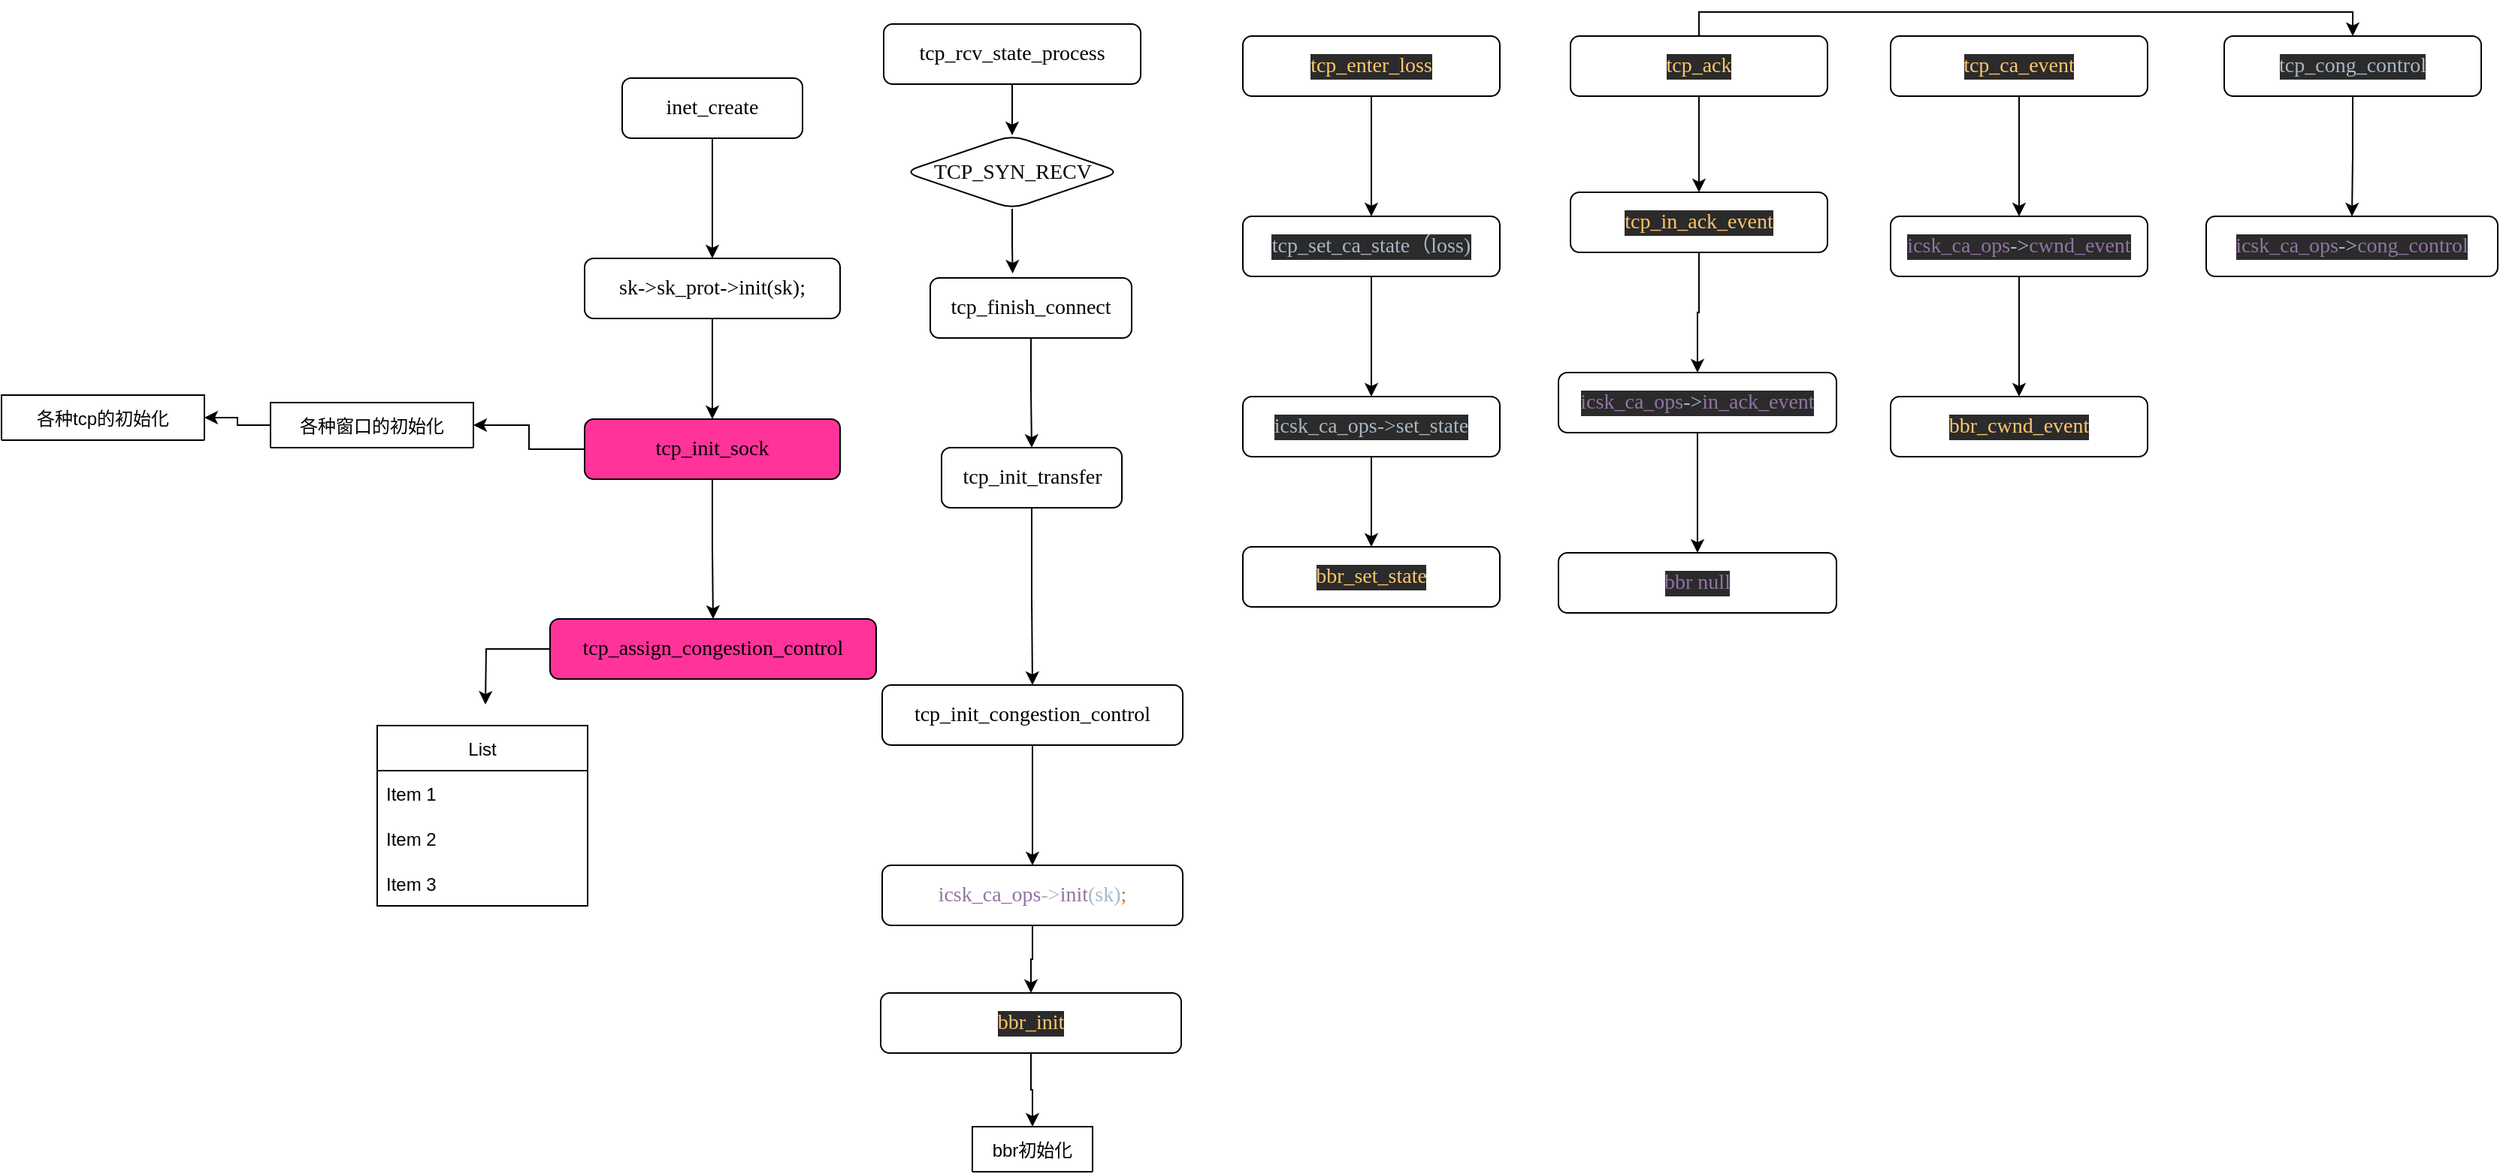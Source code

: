 <mxfile version="15.9.6" type="github">
  <diagram id="C5RBs43oDa-KdzZeNtuy" name="Page-1">
    <mxGraphModel dx="1791" dy="657" grid="0" gridSize="10" guides="1" tooltips="1" connect="1" arrows="1" fold="1" page="0" pageScale="1" pageWidth="827" pageHeight="1169" background="#FFFFFF" math="0" shadow="0">
      <root>
        <mxCell id="WIyWlLk6GJQsqaUBKTNV-0" />
        <mxCell id="WIyWlLk6GJQsqaUBKTNV-1" parent="WIyWlLk6GJQsqaUBKTNV-0" />
        <mxCell id="KVTQln2U7VDyB-NZJ23g-1" value="" style="edgeStyle=orthogonalEdgeStyle;rounded=0;orthogonalLoop=1;jettySize=auto;html=1;fontColor=#000000;labelBackgroundColor=none;" edge="1" parent="WIyWlLk6GJQsqaUBKTNV-1" source="WIyWlLk6GJQsqaUBKTNV-3" target="KVTQln2U7VDyB-NZJ23g-0">
          <mxGeometry relative="1" as="geometry" />
        </mxCell>
        <mxCell id="WIyWlLk6GJQsqaUBKTNV-3" value="&lt;pre style=&quot;font-family: &amp;quot;jetbrains mono&amp;quot;; font-size: 10.5pt;&quot;&gt;&lt;span style=&quot;&quot;&gt;inet_create&lt;/span&gt;&lt;/pre&gt;" style="rounded=1;whiteSpace=wrap;html=1;fontSize=12;glass=0;strokeWidth=1;shadow=0;labelBackgroundColor=none;fontColor=#000000;" parent="WIyWlLk6GJQsqaUBKTNV-1" vertex="1">
          <mxGeometry x="160" y="80" width="120" height="40" as="geometry" />
        </mxCell>
        <mxCell id="KVTQln2U7VDyB-NZJ23g-3" value="" style="edgeStyle=orthogonalEdgeStyle;rounded=0;orthogonalLoop=1;jettySize=auto;html=1;fontColor=#000000;labelBackgroundColor=none;" edge="1" parent="WIyWlLk6GJQsqaUBKTNV-1" source="KVTQln2U7VDyB-NZJ23g-0" target="KVTQln2U7VDyB-NZJ23g-2">
          <mxGeometry relative="1" as="geometry" />
        </mxCell>
        <mxCell id="KVTQln2U7VDyB-NZJ23g-0" value="&lt;pre style=&quot;font-family: &amp;quot;jetbrains mono&amp;quot;; font-size: 10.5pt;&quot;&gt;&lt;pre style=&quot;font-family: &amp;quot;jetbrains mono&amp;quot; ; font-size: 10.5pt&quot;&gt;sk-&amp;gt;&lt;span style=&quot;&quot;&gt;sk_prot&lt;/span&gt;-&amp;gt;init(sk)&lt;span style=&quot;&quot;&gt;;&lt;/span&gt;&lt;/pre&gt;&lt;/pre&gt;" style="rounded=1;whiteSpace=wrap;html=1;fontSize=12;glass=0;strokeWidth=1;shadow=0;labelBackgroundColor=none;fontColor=#000000;" vertex="1" parent="WIyWlLk6GJQsqaUBKTNV-1">
          <mxGeometry x="135" y="200" width="170" height="40" as="geometry" />
        </mxCell>
        <mxCell id="KVTQln2U7VDyB-NZJ23g-7" value="" style="edgeStyle=orthogonalEdgeStyle;rounded=0;orthogonalLoop=1;jettySize=auto;html=1;fontColor=#000000;labelBackgroundColor=none;" edge="1" parent="WIyWlLk6GJQsqaUBKTNV-1" source="KVTQln2U7VDyB-NZJ23g-2" target="KVTQln2U7VDyB-NZJ23g-6">
          <mxGeometry relative="1" as="geometry" />
        </mxCell>
        <mxCell id="KVTQln2U7VDyB-NZJ23g-40" value="" style="edgeStyle=orthogonalEdgeStyle;rounded=0;orthogonalLoop=1;jettySize=auto;html=1;fontColor=#000000;labelBackgroundColor=none;entryX=1;entryY=0.5;entryDx=0;entryDy=0;" edge="1" parent="WIyWlLk6GJQsqaUBKTNV-1" source="KVTQln2U7VDyB-NZJ23g-2" target="KVTQln2U7VDyB-NZJ23g-12">
          <mxGeometry relative="1" as="geometry">
            <mxPoint x="3" y="412" as="targetPoint" />
          </mxGeometry>
        </mxCell>
        <mxCell id="KVTQln2U7VDyB-NZJ23g-2" value="&lt;pre style=&quot;font-family: &amp;quot;jetbrains mono&amp;quot;; font-size: 10.5pt;&quot;&gt;&lt;pre style=&quot;font-family: &amp;quot;jetbrains mono&amp;quot; ; font-size: 10.5pt&quot;&gt;&lt;pre style=&quot;font-family: &amp;quot;jetbrains mono&amp;quot; ; font-size: 10.5pt&quot;&gt;&lt;span style=&quot;&quot;&gt;tcp_init_sock&lt;/span&gt;&lt;/pre&gt;&lt;/pre&gt;&lt;/pre&gt;" style="rounded=1;whiteSpace=wrap;html=1;fontSize=12;glass=0;strokeWidth=1;shadow=0;labelBackgroundColor=none;fillColor=#FF3399;fontColor=#000000;" vertex="1" parent="WIyWlLk6GJQsqaUBKTNV-1">
          <mxGeometry x="135" y="307" width="170" height="40" as="geometry" />
        </mxCell>
        <mxCell id="KVTQln2U7VDyB-NZJ23g-9" value="" style="edgeStyle=orthogonalEdgeStyle;rounded=0;orthogonalLoop=1;jettySize=auto;html=1;fontColor=#000000;labelBackgroundColor=none;" edge="1" parent="WIyWlLk6GJQsqaUBKTNV-1" source="KVTQln2U7VDyB-NZJ23g-6">
          <mxGeometry relative="1" as="geometry">
            <mxPoint x="69" y="497" as="targetPoint" />
          </mxGeometry>
        </mxCell>
        <mxCell id="KVTQln2U7VDyB-NZJ23g-6" value="&lt;pre style=&quot;font-family: &amp;quot;jetbrains mono&amp;quot;; font-size: 10.5pt;&quot;&gt;&lt;pre style=&quot;font-family: &amp;quot;jetbrains mono&amp;quot; ; font-size: 10.5pt&quot;&gt;&lt;pre style=&quot;font-family: &amp;quot;jetbrains mono&amp;quot; ; font-size: 10.5pt&quot;&gt;&lt;pre style=&quot;font-family: &amp;quot;jetbrains mono&amp;quot;; font-size: 10.5pt;&quot;&gt;&lt;span style=&quot;&quot;&gt;tcp_assign_congestion_control&lt;/span&gt;&lt;/pre&gt;&lt;/pre&gt;&lt;/pre&gt;&lt;/pre&gt;" style="rounded=1;whiteSpace=wrap;html=1;fontSize=12;glass=0;strokeWidth=1;shadow=0;labelBackgroundColor=none;fillColor=#FF3399;fontColor=#000000;" vertex="1" parent="WIyWlLk6GJQsqaUBKTNV-1">
          <mxGeometry x="112" y="440" width="217" height="40" as="geometry" />
        </mxCell>
        <mxCell id="KVTQln2U7VDyB-NZJ23g-33" value="" style="edgeStyle=orthogonalEdgeStyle;rounded=0;orthogonalLoop=1;jettySize=auto;html=1;fontColor=#000000;labelBackgroundColor=none;" edge="1" parent="WIyWlLk6GJQsqaUBKTNV-1" source="KVTQln2U7VDyB-NZJ23g-12" target="KVTQln2U7VDyB-NZJ23g-29">
          <mxGeometry relative="1" as="geometry" />
        </mxCell>
        <mxCell id="KVTQln2U7VDyB-NZJ23g-12" value="各种窗口的初始化" style="swimlane;fontStyle=0;childLayout=stackLayout;horizontal=1;startSize=30;horizontalStack=0;resizeParent=1;resizeParentMax=0;resizeLast=0;collapsible=1;marginBottom=0;labelBackgroundColor=none;fontColor=#000000;fillColor=#FFFFFF;" vertex="1" collapsed="1" parent="WIyWlLk6GJQsqaUBKTNV-1">
          <mxGeometry x="-74" y="296" width="135" height="30" as="geometry">
            <mxRectangle x="-74" y="296" width="140" height="152" as="alternateBounds" />
          </mxGeometry>
        </mxCell>
        <mxCell id="KVTQln2U7VDyB-NZJ23g-13" value="1.snd_cwnd = 10&#xa;" style="text;strokeColor=none;fillColor=none;align=left;verticalAlign=middle;spacingLeft=4;spacingRight=4;overflow=hidden;points=[[0,0.5],[1,0.5]];portConstraint=eastwest;rotatable=0;labelBackgroundColor=none;fontColor=#000000;" vertex="1" parent="KVTQln2U7VDyB-NZJ23g-12">
          <mxGeometry y="30" width="135" height="30" as="geometry" />
        </mxCell>
        <mxCell id="KVTQln2U7VDyB-NZJ23g-14" value="2.sk_sndbuf = sysctl_tcp_wmem[1]&#xa;" style="text;strokeColor=none;fillColor=none;align=left;verticalAlign=middle;spacingLeft=4;spacingRight=4;overflow=hidden;points=[[0,0.5],[1,0.5]];portConstraint=eastwest;rotatable=0;labelBackgroundColor=none;fontColor=#000000;" vertex="1" parent="KVTQln2U7VDyB-NZJ23g-12">
          <mxGeometry y="60" width="135" height="30" as="geometry" />
        </mxCell>
        <mxCell id="KVTQln2U7VDyB-NZJ23g-15" value="3. sk_rcvbuf = ysctl_tcp_rmem[1]" style="text;strokeColor=none;fillColor=none;align=left;verticalAlign=middle;spacingLeft=4;spacingRight=4;overflow=hidden;points=[[0,0.5],[1,0.5]];portConstraint=eastwest;rotatable=0;labelBackgroundColor=none;fontColor=#000000;" vertex="1" parent="KVTQln2U7VDyB-NZJ23g-12">
          <mxGeometry y="90" width="135" height="31" as="geometry" />
        </mxCell>
        <mxCell id="KVTQln2U7VDyB-NZJ23g-57" value="4. tp-&gt;rtt_min初始化" style="text;strokeColor=none;fillColor=none;align=left;verticalAlign=middle;spacingLeft=4;spacingRight=4;overflow=hidden;points=[[0,0.5],[1,0.5]];portConstraint=eastwest;rotatable=0;labelBackgroundColor=none;fontColor=#000000;" vertex="1" parent="KVTQln2U7VDyB-NZJ23g-12">
          <mxGeometry y="121" width="135" height="31" as="geometry" />
        </mxCell>
        <mxCell id="KVTQln2U7VDyB-NZJ23g-29" value="各种tcp的初始化" style="swimlane;fontStyle=0;childLayout=stackLayout;horizontal=1;startSize=30;horizontalStack=0;resizeParent=1;resizeParentMax=0;resizeLast=0;collapsible=1;marginBottom=0;labelBackgroundColor=none;fontColor=#000000;fillColor=#FFFFFF;" vertex="1" collapsed="1" parent="WIyWlLk6GJQsqaUBKTNV-1">
          <mxGeometry x="-253" y="291" width="135" height="30" as="geometry">
            <mxRectangle x="-67" y="386" width="140" height="121" as="alternateBounds" />
          </mxGeometry>
        </mxCell>
        <mxCell id="KVTQln2U7VDyB-NZJ23g-30" value="mss_cache = 536" style="text;strokeColor=none;fillColor=none;align=left;verticalAlign=middle;spacingLeft=4;spacingRight=4;overflow=hidden;points=[[0,0.5],[1,0.5]];portConstraint=eastwest;rotatable=0;labelBackgroundColor=none;fontColor=#000000;" vertex="1" parent="KVTQln2U7VDyB-NZJ23g-29">
          <mxGeometry y="30" width="135" height="30" as="geometry" />
        </mxCell>
        <mxCell id="KVTQln2U7VDyB-NZJ23g-31" value="快速空洞重传reordering = sysctl_tcp_reordering" style="text;strokeColor=none;fillColor=none;align=left;verticalAlign=middle;spacingLeft=4;spacingRight=4;overflow=hidden;points=[[0,0.5],[1,0.5]];portConstraint=eastwest;rotatable=0;labelBackgroundColor=none;fontColor=#000000;" vertex="1" parent="KVTQln2U7VDyB-NZJ23g-29">
          <mxGeometry y="60" width="135" height="30" as="geometry" />
        </mxCell>
        <mxCell id="KVTQln2U7VDyB-NZJ23g-32" value="3. sk_rcvbuf = ysctl_tcp_rmem[1]" style="text;strokeColor=none;fillColor=none;align=left;verticalAlign=middle;spacingLeft=4;spacingRight=4;overflow=hidden;points=[[0,0.5],[1,0.5]];portConstraint=eastwest;rotatable=0;labelBackgroundColor=none;fontColor=#000000;" vertex="1" parent="KVTQln2U7VDyB-NZJ23g-29">
          <mxGeometry y="90" width="135" height="31" as="geometry" />
        </mxCell>
        <mxCell id="KVTQln2U7VDyB-NZJ23g-34" value="List" style="swimlane;fontStyle=0;childLayout=stackLayout;horizontal=1;startSize=30;horizontalStack=0;resizeParent=1;resizeParentMax=0;resizeLast=0;collapsible=1;marginBottom=0;labelBackgroundColor=none;fontColor=#000000;fillColor=#FFFFFF;" vertex="1" parent="WIyWlLk6GJQsqaUBKTNV-1">
          <mxGeometry x="-3" y="511" width="140" height="120" as="geometry" />
        </mxCell>
        <mxCell id="KVTQln2U7VDyB-NZJ23g-35" value="Item 1" style="text;strokeColor=none;fillColor=none;align=left;verticalAlign=middle;spacingLeft=4;spacingRight=4;overflow=hidden;points=[[0,0.5],[1,0.5]];portConstraint=eastwest;rotatable=0;labelBackgroundColor=none;fontColor=#000000;" vertex="1" parent="KVTQln2U7VDyB-NZJ23g-34">
          <mxGeometry y="30" width="140" height="30" as="geometry" />
        </mxCell>
        <mxCell id="KVTQln2U7VDyB-NZJ23g-36" value="Item 2" style="text;strokeColor=none;fillColor=none;align=left;verticalAlign=middle;spacingLeft=4;spacingRight=4;overflow=hidden;points=[[0,0.5],[1,0.5]];portConstraint=eastwest;rotatable=0;labelBackgroundColor=none;fontColor=#000000;" vertex="1" parent="KVTQln2U7VDyB-NZJ23g-34">
          <mxGeometry y="60" width="140" height="30" as="geometry" />
        </mxCell>
        <mxCell id="KVTQln2U7VDyB-NZJ23g-37" value="Item 3" style="text;strokeColor=none;fillColor=none;align=left;verticalAlign=middle;spacingLeft=4;spacingRight=4;overflow=hidden;points=[[0,0.5],[1,0.5]];portConstraint=eastwest;rotatable=0;labelBackgroundColor=none;fontColor=#000000;" vertex="1" parent="KVTQln2U7VDyB-NZJ23g-34">
          <mxGeometry y="90" width="140" height="30" as="geometry" />
        </mxCell>
        <mxCell id="KVTQln2U7VDyB-NZJ23g-44" value="" style="edgeStyle=orthogonalEdgeStyle;rounded=0;orthogonalLoop=1;jettySize=auto;html=1;fontColor=#000000;labelBackgroundColor=none;" edge="1" parent="WIyWlLk6GJQsqaUBKTNV-1" source="KVTQln2U7VDyB-NZJ23g-41" target="KVTQln2U7VDyB-NZJ23g-49">
          <mxGeometry relative="1" as="geometry">
            <mxPoint x="425" y="321" as="targetPoint" />
          </mxGeometry>
        </mxCell>
        <mxCell id="KVTQln2U7VDyB-NZJ23g-41" value="&lt;pre style=&quot;font-family: &amp;quot;jetbrains mono&amp;quot;; font-size: 10.5pt;&quot;&gt;&lt;pre style=&quot;font-family: &amp;quot;jetbrains mono&amp;quot;; font-size: 10.5pt;&quot;&gt;&lt;span style=&quot;&quot;&gt;tcp_finish_connect&lt;/span&gt;&lt;/pre&gt;&lt;/pre&gt;" style="rounded=1;whiteSpace=wrap;html=1;fontSize=12;glass=0;strokeWidth=1;shadow=0;labelBackgroundColor=none;fontColor=#000000;" vertex="1" parent="WIyWlLk6GJQsqaUBKTNV-1">
          <mxGeometry x="365" y="213" width="134" height="40" as="geometry" />
        </mxCell>
        <mxCell id="KVTQln2U7VDyB-NZJ23g-48" value="" style="edgeStyle=orthogonalEdgeStyle;rounded=0;orthogonalLoop=1;jettySize=auto;html=1;fontColor=#000000;labelBackgroundColor=none;" edge="1" parent="WIyWlLk6GJQsqaUBKTNV-1" source="KVTQln2U7VDyB-NZJ23g-45" target="KVTQln2U7VDyB-NZJ23g-47">
          <mxGeometry relative="1" as="geometry" />
        </mxCell>
        <mxCell id="KVTQln2U7VDyB-NZJ23g-45" value="&lt;pre style=&quot;font-family: &amp;quot;jetbrains mono&amp;quot;; font-size: 10.5pt;&quot;&gt;&lt;pre style=&quot;font-family: &amp;quot;jetbrains mono&amp;quot;; font-size: 10.5pt;&quot;&gt;&lt;pre style=&quot;font-family: &amp;quot;jetbrains mono&amp;quot; ; font-size: 10.5pt&quot;&gt;&lt;span style=&quot;&quot;&gt;tcp_rcv_state_process&lt;/span&gt;&lt;/pre&gt;&lt;/pre&gt;&lt;/pre&gt;" style="rounded=1;whiteSpace=wrap;html=1;fontSize=12;glass=0;strokeWidth=1;shadow=0;labelBackgroundColor=none;fontColor=#000000;" vertex="1" parent="WIyWlLk6GJQsqaUBKTNV-1">
          <mxGeometry x="334" y="44" width="171" height="40" as="geometry" />
        </mxCell>
        <mxCell id="KVTQln2U7VDyB-NZJ23g-53" value="" style="edgeStyle=orthogonalEdgeStyle;rounded=0;orthogonalLoop=1;jettySize=auto;html=1;fontColor=#000000;entryX=0.409;entryY=-0.075;entryDx=0;entryDy=0;entryPerimeter=0;labelBackgroundColor=none;" edge="1" parent="WIyWlLk6GJQsqaUBKTNV-1" source="KVTQln2U7VDyB-NZJ23g-47" target="KVTQln2U7VDyB-NZJ23g-41">
          <mxGeometry relative="1" as="geometry" />
        </mxCell>
        <mxCell id="KVTQln2U7VDyB-NZJ23g-47" value="&lt;pre style=&quot;font-family: &amp;quot;jetbrains mono&amp;quot;; font-size: 10.5pt;&quot;&gt;TCP_SYN_RECV&lt;/pre&gt;" style="rhombus;whiteSpace=wrap;html=1;rounded=1;glass=0;strokeWidth=1;shadow=0;labelBackgroundColor=none;fontColor=#000000;" vertex="1" parent="WIyWlLk6GJQsqaUBKTNV-1">
          <mxGeometry x="347.5" y="118" width="144" height="49" as="geometry" />
        </mxCell>
        <mxCell id="KVTQln2U7VDyB-NZJ23g-52" value="" style="edgeStyle=orthogonalEdgeStyle;rounded=0;orthogonalLoop=1;jettySize=auto;html=1;fontColor=#000000;labelBackgroundColor=none;" edge="1" parent="WIyWlLk6GJQsqaUBKTNV-1" source="KVTQln2U7VDyB-NZJ23g-49" target="KVTQln2U7VDyB-NZJ23g-51">
          <mxGeometry relative="1" as="geometry" />
        </mxCell>
        <mxCell id="KVTQln2U7VDyB-NZJ23g-49" value="&lt;pre style=&quot;font-family: &amp;quot;jetbrains mono&amp;quot;; font-size: 10.5pt;&quot;&gt;tcp_init_transfer&lt;/pre&gt;" style="whiteSpace=wrap;html=1;rounded=1;glass=0;strokeWidth=1;shadow=0;labelBackgroundColor=none;fontColor=#000000;" vertex="1" parent="WIyWlLk6GJQsqaUBKTNV-1">
          <mxGeometry x="372.5" y="326" width="120" height="40" as="geometry" />
        </mxCell>
        <mxCell id="KVTQln2U7VDyB-NZJ23g-56" value="" style="edgeStyle=orthogonalEdgeStyle;rounded=0;orthogonalLoop=1;jettySize=auto;html=1;labelBackgroundColor=none;fontColor=#000000;" edge="1" parent="WIyWlLk6GJQsqaUBKTNV-1" source="KVTQln2U7VDyB-NZJ23g-51" target="KVTQln2U7VDyB-NZJ23g-55">
          <mxGeometry relative="1" as="geometry" />
        </mxCell>
        <mxCell id="KVTQln2U7VDyB-NZJ23g-51" value="&lt;pre style=&quot;font-family: &amp;quot;jetbrains mono&amp;quot;; font-size: 10.5pt;&quot;&gt;&lt;pre style=&quot;font-family: &amp;quot;jetbrains mono&amp;quot; ; font-size: 10.5pt&quot;&gt;tcp_init_congestion_control&lt;/pre&gt;&lt;/pre&gt;" style="whiteSpace=wrap;html=1;rounded=1;glass=0;strokeWidth=1;shadow=0;labelBackgroundColor=none;fontColor=#000000;" vertex="1" parent="WIyWlLk6GJQsqaUBKTNV-1">
          <mxGeometry x="333" y="484" width="200" height="40" as="geometry" />
        </mxCell>
        <mxCell id="KVTQln2U7VDyB-NZJ23g-59" value="" style="edgeStyle=orthogonalEdgeStyle;rounded=0;orthogonalLoop=1;jettySize=auto;html=1;labelBackgroundColor=none;fontColor=#000000;" edge="1" parent="WIyWlLk6GJQsqaUBKTNV-1" source="KVTQln2U7VDyB-NZJ23g-55" target="KVTQln2U7VDyB-NZJ23g-58">
          <mxGeometry relative="1" as="geometry" />
        </mxCell>
        <mxCell id="KVTQln2U7VDyB-NZJ23g-55" value="&lt;pre style=&quot;font-family: &amp;quot;jetbrains mono&amp;quot; ; font-size: 10.5pt&quot;&gt;&lt;pre style=&quot;font-family: &amp;quot;jetbrains mono&amp;quot; ; font-size: 10.5pt&quot;&gt;&lt;pre style=&quot;color: rgb(169, 183, 198); font-family: &amp;quot;jetbrains mono&amp;quot;; font-size: 10.5pt;&quot;&gt;&lt;span style=&quot;color: #9373a5&quot;&gt;icsk_ca_ops&lt;/span&gt;-&amp;gt;&lt;span style=&quot;color: #9373a5&quot;&gt;init&lt;/span&gt;(sk)&lt;span style=&quot;color: #cc7832&quot;&gt;;&lt;/span&gt;&lt;/pre&gt;&lt;/pre&gt;&lt;/pre&gt;" style="whiteSpace=wrap;html=1;rounded=1;glass=0;strokeWidth=1;shadow=0;labelBackgroundColor=none;fontColor=#000000;" vertex="1" parent="WIyWlLk6GJQsqaUBKTNV-1">
          <mxGeometry x="333" y="604" width="200" height="40" as="geometry" />
        </mxCell>
        <mxCell id="KVTQln2U7VDyB-NZJ23g-72" value="" style="edgeStyle=orthogonalEdgeStyle;rounded=0;orthogonalLoop=1;jettySize=auto;html=1;labelBackgroundColor=none;fontColor=#000000;" edge="1" parent="WIyWlLk6GJQsqaUBKTNV-1" source="KVTQln2U7VDyB-NZJ23g-58" target="KVTQln2U7VDyB-NZJ23g-71">
          <mxGeometry relative="1" as="geometry" />
        </mxCell>
        <mxCell id="KVTQln2U7VDyB-NZJ23g-58" value="&lt;pre style=&quot;font-family: &amp;#34;jetbrains mono&amp;#34; ; font-size: 10.5pt&quot;&gt;&lt;pre style=&quot;font-family: &amp;#34;jetbrains mono&amp;#34; ; font-size: 10.5pt&quot;&gt;&lt;pre style=&quot;color: rgb(169 , 183 , 198) ; font-family: &amp;#34;jetbrains mono&amp;#34; ; font-size: 10.5pt&quot;&gt;&lt;pre style=&quot;background-color: rgb(43 , 43 , 43) ; font-family: &amp;#34;jetbrains mono&amp;#34; ; font-size: 10.5pt&quot;&gt;&lt;span style=&quot;color: #ffc66d&quot;&gt;bbr_init&lt;/span&gt;&lt;/pre&gt;&lt;/pre&gt;&lt;/pre&gt;&lt;/pre&gt;" style="whiteSpace=wrap;html=1;rounded=1;glass=0;strokeWidth=1;shadow=0;labelBackgroundColor=none;fontColor=#000000;" vertex="1" parent="WIyWlLk6GJQsqaUBKTNV-1">
          <mxGeometry x="332" y="689" width="200" height="40" as="geometry" />
        </mxCell>
        <mxCell id="KVTQln2U7VDyB-NZJ23g-60" value="bbr初始化" style="swimlane;fontStyle=0;childLayout=stackLayout;horizontal=1;startSize=30;horizontalStack=0;resizeParent=1;resizeParentMax=0;resizeLast=0;collapsible=1;marginBottom=0;labelBackgroundColor=none;fontColor=#000000;fillColor=#FFFFFF;" vertex="1" collapsed="1" parent="WIyWlLk6GJQsqaUBKTNV-1">
          <mxGeometry x="393" y="778" width="80" height="30" as="geometry">
            <mxRectangle x="847" y="524" width="140" height="120" as="alternateBounds" />
          </mxGeometry>
        </mxCell>
        <mxCell id="KVTQln2U7VDyB-NZJ23g-61" value="sk_pacing_status = need" style="text;strokeColor=none;fillColor=none;align=left;verticalAlign=middle;spacingLeft=4;spacingRight=4;overflow=hidden;points=[[0,0.5],[1,0.5]];portConstraint=eastwest;rotatable=0;labelBackgroundColor=none;fontColor=#000000;" vertex="1" parent="KVTQln2U7VDyB-NZJ23g-60">
          <mxGeometry y="30" width="80" height="30" as="geometry" />
        </mxCell>
        <mxCell id="KVTQln2U7VDyB-NZJ23g-62" value="Item 2" style="text;strokeColor=none;fillColor=none;align=left;verticalAlign=middle;spacingLeft=4;spacingRight=4;overflow=hidden;points=[[0,0.5],[1,0.5]];portConstraint=eastwest;rotatable=0;labelBackgroundColor=none;fontColor=#000000;" vertex="1" parent="KVTQln2U7VDyB-NZJ23g-60">
          <mxGeometry y="60" width="80" height="30" as="geometry" />
        </mxCell>
        <mxCell id="KVTQln2U7VDyB-NZJ23g-63" value="Item 3" style="text;strokeColor=none;fillColor=none;align=left;verticalAlign=middle;spacingLeft=4;spacingRight=4;overflow=hidden;points=[[0,0.5],[1,0.5]];portConstraint=eastwest;rotatable=0;labelBackgroundColor=none;fontColor=#000000;" vertex="1" parent="KVTQln2U7VDyB-NZJ23g-60">
          <mxGeometry y="90" width="80" height="30" as="geometry" />
        </mxCell>
        <mxCell id="KVTQln2U7VDyB-NZJ23g-71" value="" style="shape=singleArrow;whiteSpace=wrap;html=1;arrowWidth=0.4;arrowSize=0.4;fontColor=#000000;rounded=1;glass=0;strokeWidth=1;shadow=0;labelBackgroundColor=none;" vertex="1" parent="KVTQln2U7VDyB-NZJ23g-60">
          <mxGeometry y="120" width="80" height="60" as="geometry" />
        </mxCell>
        <mxCell id="KVTQln2U7VDyB-NZJ23g-66" value="" style="edgeStyle=orthogonalEdgeStyle;rounded=0;orthogonalLoop=1;jettySize=auto;html=1;labelBackgroundColor=none;fontColor=#000000;" edge="1" parent="WIyWlLk6GJQsqaUBKTNV-1" source="KVTQln2U7VDyB-NZJ23g-64" target="KVTQln2U7VDyB-NZJ23g-65">
          <mxGeometry relative="1" as="geometry" />
        </mxCell>
        <mxCell id="KVTQln2U7VDyB-NZJ23g-64" value="&lt;pre style=&quot;font-family: &amp;#34;jetbrains mono&amp;#34; ; font-size: 10.5pt&quot;&gt;&lt;pre style=&quot;font-family: &amp;#34;jetbrains mono&amp;#34; ; font-size: 10.5pt&quot;&gt;&lt;pre style=&quot;font-family: &amp;#34;jetbrains mono&amp;#34; ; font-size: 10.5pt&quot;&gt;&lt;pre style=&quot;background-color: #2b2b2b ; color: #a9b7c6 ; font-family: &amp;#34;jetbrains mono&amp;#34; ; font-size: 10.5pt&quot;&gt;&lt;span style=&quot;color: #ffc66d&quot;&gt;tcp_enter_loss&lt;/span&gt;&lt;/pre&gt;&lt;/pre&gt;&lt;/pre&gt;&lt;/pre&gt;" style="rounded=1;whiteSpace=wrap;html=1;fontSize=12;glass=0;strokeWidth=1;shadow=0;labelBackgroundColor=none;fontColor=#000000;" vertex="1" parent="WIyWlLk6GJQsqaUBKTNV-1">
          <mxGeometry x="573" y="52" width="171" height="40" as="geometry" />
        </mxCell>
        <mxCell id="KVTQln2U7VDyB-NZJ23g-68" value="" style="edgeStyle=orthogonalEdgeStyle;rounded=0;orthogonalLoop=1;jettySize=auto;html=1;labelBackgroundColor=none;fontColor=#000000;" edge="1" parent="WIyWlLk6GJQsqaUBKTNV-1" source="KVTQln2U7VDyB-NZJ23g-65" target="KVTQln2U7VDyB-NZJ23g-67">
          <mxGeometry relative="1" as="geometry" />
        </mxCell>
        <mxCell id="KVTQln2U7VDyB-NZJ23g-65" value="&lt;pre style=&quot;font-family: &amp;#34;jetbrains mono&amp;#34; ; font-size: 10.5pt&quot;&gt;&lt;pre style=&quot;font-family: &amp;#34;jetbrains mono&amp;#34; ; font-size: 10.5pt&quot;&gt;&lt;pre style=&quot;font-family: &amp;#34;jetbrains mono&amp;#34; ; font-size: 10.5pt&quot;&gt;&lt;pre style=&quot;background-color: #2b2b2b ; color: #a9b7c6 ; font-family: &amp;#34;jetbrains mono&amp;#34; ; font-size: 10.5pt&quot;&gt;&lt;pre style=&quot;font-family: &amp;#34;jetbrains mono&amp;#34; ; font-size: 10.5pt&quot;&gt;tcp_set_ca_state（loss)&lt;/pre&gt;&lt;/pre&gt;&lt;/pre&gt;&lt;/pre&gt;&lt;/pre&gt;" style="rounded=1;whiteSpace=wrap;html=1;fontSize=12;glass=0;strokeWidth=1;shadow=0;labelBackgroundColor=none;fontColor=#000000;" vertex="1" parent="WIyWlLk6GJQsqaUBKTNV-1">
          <mxGeometry x="573" y="172" width="171" height="40" as="geometry" />
        </mxCell>
        <mxCell id="KVTQln2U7VDyB-NZJ23g-70" value="" style="edgeStyle=orthogonalEdgeStyle;rounded=0;orthogonalLoop=1;jettySize=auto;html=1;labelBackgroundColor=none;fontColor=#000000;" edge="1" parent="WIyWlLk6GJQsqaUBKTNV-1" source="KVTQln2U7VDyB-NZJ23g-67" target="KVTQln2U7VDyB-NZJ23g-69">
          <mxGeometry relative="1" as="geometry" />
        </mxCell>
        <mxCell id="KVTQln2U7VDyB-NZJ23g-67" value="&lt;pre style=&quot;font-family: &amp;#34;jetbrains mono&amp;#34; ; font-size: 10.5pt&quot;&gt;&lt;pre style=&quot;font-family: &amp;#34;jetbrains mono&amp;#34; ; font-size: 10.5pt&quot;&gt;&lt;pre style=&quot;font-family: &amp;#34;jetbrains mono&amp;#34; ; font-size: 10.5pt&quot;&gt;&lt;pre style=&quot;background-color: #2b2b2b ; color: #a9b7c6 ; font-family: &amp;#34;jetbrains mono&amp;#34; ; font-size: 10.5pt&quot;&gt;&lt;pre style=&quot;font-family: &amp;#34;jetbrains mono&amp;#34; ; font-size: 10.5pt&quot;&gt;&lt;pre style=&quot;font-family: &amp;#34;jetbrains mono&amp;#34; ; font-size: 10.5pt&quot;&gt;icsk_ca_ops-&amp;gt;set_state&lt;/pre&gt;&lt;/pre&gt;&lt;/pre&gt;&lt;/pre&gt;&lt;/pre&gt;&lt;/pre&gt;" style="rounded=1;whiteSpace=wrap;html=1;fontSize=12;glass=0;strokeWidth=1;shadow=0;labelBackgroundColor=none;fontColor=#000000;" vertex="1" parent="WIyWlLk6GJQsqaUBKTNV-1">
          <mxGeometry x="573" y="292" width="171" height="40" as="geometry" />
        </mxCell>
        <mxCell id="KVTQln2U7VDyB-NZJ23g-69" value="&lt;pre style=&quot;font-family: &amp;#34;jetbrains mono&amp;#34; ; font-size: 10.5pt&quot;&gt;&lt;pre style=&quot;font-family: &amp;#34;jetbrains mono&amp;#34; ; font-size: 10.5pt&quot;&gt;&lt;pre style=&quot;font-family: &amp;#34;jetbrains mono&amp;#34; ; font-size: 10.5pt&quot;&gt;&lt;pre style=&quot;background-color: #2b2b2b ; color: #a9b7c6 ; font-family: &amp;#34;jetbrains mono&amp;#34; ; font-size: 10.5pt&quot;&gt;&lt;pre style=&quot;font-family: &amp;#34;jetbrains mono&amp;#34; ; font-size: 10.5pt&quot;&gt;&lt;pre style=&quot;font-family: &amp;#34;jetbrains mono&amp;#34; ; font-size: 10.5pt&quot;&gt;&lt;pre style=&quot;font-family: &amp;#34;jetbrains mono&amp;#34; ; font-size: 10.5pt&quot;&gt;&lt;span style=&quot;color: #ffc66d&quot;&gt;bbr_set_state&lt;/span&gt;&lt;/pre&gt;&lt;/pre&gt;&lt;/pre&gt;&lt;/pre&gt;&lt;/pre&gt;&lt;/pre&gt;&lt;/pre&gt;" style="rounded=1;whiteSpace=wrap;html=1;fontSize=12;glass=0;strokeWidth=1;shadow=0;labelBackgroundColor=none;fontColor=#000000;" vertex="1" parent="WIyWlLk6GJQsqaUBKTNV-1">
          <mxGeometry x="573" y="392" width="171" height="40" as="geometry" />
        </mxCell>
        <mxCell id="KVTQln2U7VDyB-NZJ23g-76" value="" style="edgeStyle=orthogonalEdgeStyle;rounded=0;orthogonalLoop=1;jettySize=auto;html=1;labelBackgroundColor=none;fontColor=#000000;" edge="1" parent="WIyWlLk6GJQsqaUBKTNV-1" source="KVTQln2U7VDyB-NZJ23g-74" target="KVTQln2U7VDyB-NZJ23g-75">
          <mxGeometry relative="1" as="geometry" />
        </mxCell>
        <mxCell id="KVTQln2U7VDyB-NZJ23g-74" value="&lt;pre style=&quot;font-family: &amp;#34;jetbrains mono&amp;#34; ; font-size: 10.5pt&quot;&gt;&lt;pre style=&quot;font-family: &amp;#34;jetbrains mono&amp;#34; ; font-size: 10.5pt&quot;&gt;&lt;pre style=&quot;font-family: &amp;#34;jetbrains mono&amp;#34; ; font-size: 10.5pt&quot;&gt;&lt;pre style=&quot;background-color: #2b2b2b ; color: #a9b7c6 ; font-family: &amp;#34;jetbrains mono&amp;#34; ; font-size: 10.5pt&quot;&gt;&lt;pre style=&quot;font-family: &amp;#34;jetbrains mono&amp;#34; ; font-size: 10.5pt&quot;&gt;&lt;span style=&quot;color: #ffc66d&quot;&gt;tcp_in_ack_event&lt;/span&gt;&lt;/pre&gt;&lt;/pre&gt;&lt;/pre&gt;&lt;/pre&gt;&lt;/pre&gt;" style="rounded=1;whiteSpace=wrap;html=1;fontSize=12;glass=0;strokeWidth=1;shadow=0;labelBackgroundColor=none;fontColor=#000000;" vertex="1" parent="WIyWlLk6GJQsqaUBKTNV-1">
          <mxGeometry x="791" y="156" width="171" height="40" as="geometry" />
        </mxCell>
        <mxCell id="KVTQln2U7VDyB-NZJ23g-78" value="" style="edgeStyle=orthogonalEdgeStyle;rounded=0;orthogonalLoop=1;jettySize=auto;html=1;labelBackgroundColor=none;fontColor=#000000;" edge="1" parent="WIyWlLk6GJQsqaUBKTNV-1" source="KVTQln2U7VDyB-NZJ23g-75" target="KVTQln2U7VDyB-NZJ23g-77">
          <mxGeometry relative="1" as="geometry" />
        </mxCell>
        <mxCell id="KVTQln2U7VDyB-NZJ23g-75" value="&lt;pre style=&quot;font-family: &amp;#34;jetbrains mono&amp;#34; ; font-size: 10.5pt&quot;&gt;&lt;pre style=&quot;font-family: &amp;#34;jetbrains mono&amp;#34; ; font-size: 10.5pt&quot;&gt;&lt;pre style=&quot;font-family: &amp;#34;jetbrains mono&amp;#34; ; font-size: 10.5pt&quot;&gt;&lt;pre style=&quot;background-color: #2b2b2b ; color: #a9b7c6 ; font-family: &amp;#34;jetbrains mono&amp;#34; ; font-size: 10.5pt&quot;&gt;&lt;pre style=&quot;font-family: &amp;#34;jetbrains mono&amp;#34; ; font-size: 10.5pt&quot;&gt;&lt;pre style=&quot;font-family: &amp;#34;jetbrains mono&amp;#34; ; font-size: 10.5pt&quot;&gt;&lt;span style=&quot;color: #9373a5&quot;&gt;icsk_ca_ops&lt;/span&gt;-&amp;gt;&lt;span style=&quot;color: #9373a5&quot;&gt;in_ack_event&lt;/span&gt;&lt;/pre&gt;&lt;/pre&gt;&lt;/pre&gt;&lt;/pre&gt;&lt;/pre&gt;&lt;/pre&gt;" style="rounded=1;whiteSpace=wrap;html=1;fontSize=12;glass=0;strokeWidth=1;shadow=0;labelBackgroundColor=none;fontColor=#000000;" vertex="1" parent="WIyWlLk6GJQsqaUBKTNV-1">
          <mxGeometry x="783" y="276" width="185" height="40" as="geometry" />
        </mxCell>
        <mxCell id="KVTQln2U7VDyB-NZJ23g-77" value="&lt;pre style=&quot;font-family: &amp;#34;jetbrains mono&amp;#34; ; font-size: 10.5pt&quot;&gt;&lt;pre style=&quot;font-family: &amp;#34;jetbrains mono&amp;#34; ; font-size: 10.5pt&quot;&gt;&lt;pre style=&quot;font-family: &amp;#34;jetbrains mono&amp;#34; ; font-size: 10.5pt&quot;&gt;&lt;pre style=&quot;background-color: rgb(43 , 43 , 43) ; font-family: &amp;#34;jetbrains mono&amp;#34; ; font-size: 10.5pt&quot;&gt;&lt;pre style=&quot;font-family: &amp;#34;jetbrains mono&amp;#34; ; font-size: 10.5pt&quot;&gt;&lt;pre style=&quot;font-family: &amp;#34;jetbrains mono&amp;#34; ; font-size: 10.5pt&quot;&gt;&lt;font color=&quot;#9373a5&quot;&gt;bbr null&lt;/font&gt;&lt;/pre&gt;&lt;/pre&gt;&lt;/pre&gt;&lt;/pre&gt;&lt;/pre&gt;&lt;/pre&gt;" style="rounded=1;whiteSpace=wrap;html=1;fontSize=12;glass=0;strokeWidth=1;shadow=0;labelBackgroundColor=none;fontColor=#000000;" vertex="1" parent="WIyWlLk6GJQsqaUBKTNV-1">
          <mxGeometry x="783" y="396" width="185" height="40" as="geometry" />
        </mxCell>
        <mxCell id="KVTQln2U7VDyB-NZJ23g-81" value="" style="edgeStyle=orthogonalEdgeStyle;rounded=0;orthogonalLoop=1;jettySize=auto;html=1;labelBackgroundColor=none;fontColor=#000000;" edge="1" parent="WIyWlLk6GJQsqaUBKTNV-1" source="KVTQln2U7VDyB-NZJ23g-79" target="KVTQln2U7VDyB-NZJ23g-80">
          <mxGeometry relative="1" as="geometry" />
        </mxCell>
        <mxCell id="KVTQln2U7VDyB-NZJ23g-79" value="&lt;pre style=&quot;font-family: &amp;#34;jetbrains mono&amp;#34; ; font-size: 10.5pt&quot;&gt;&lt;pre style=&quot;font-family: &amp;#34;jetbrains mono&amp;#34; ; font-size: 10.5pt&quot;&gt;&lt;pre style=&quot;font-family: &amp;#34;jetbrains mono&amp;#34; ; font-size: 10.5pt&quot;&gt;&lt;pre style=&quot;background-color: #2b2b2b ; color: #a9b7c6 ; font-family: &amp;#34;jetbrains mono&amp;#34; ; font-size: 10.5pt&quot;&gt;&lt;pre style=&quot;font-family: &amp;#34;jetbrains mono&amp;#34; ; font-size: 10.5pt&quot;&gt;&lt;pre style=&quot;font-family: &amp;#34;jetbrains mono&amp;#34; ; font-size: 10.5pt&quot;&gt;&lt;span style=&quot;color: #ffc66d&quot;&gt;tcp_ca_event&lt;/span&gt;&lt;/pre&gt;&lt;/pre&gt;&lt;/pre&gt;&lt;/pre&gt;&lt;/pre&gt;&lt;/pre&gt;" style="rounded=1;whiteSpace=wrap;html=1;fontSize=12;glass=0;strokeWidth=1;shadow=0;labelBackgroundColor=none;fontColor=#000000;" vertex="1" parent="WIyWlLk6GJQsqaUBKTNV-1">
          <mxGeometry x="1004" y="52" width="171" height="40" as="geometry" />
        </mxCell>
        <mxCell id="KVTQln2U7VDyB-NZJ23g-83" value="" style="edgeStyle=orthogonalEdgeStyle;rounded=0;orthogonalLoop=1;jettySize=auto;html=1;labelBackgroundColor=none;fontColor=#000000;" edge="1" parent="WIyWlLk6GJQsqaUBKTNV-1" source="KVTQln2U7VDyB-NZJ23g-80" target="KVTQln2U7VDyB-NZJ23g-82">
          <mxGeometry relative="1" as="geometry" />
        </mxCell>
        <mxCell id="KVTQln2U7VDyB-NZJ23g-80" value="&lt;pre style=&quot;font-family: &amp;#34;jetbrains mono&amp;#34; ; font-size: 10.5pt&quot;&gt;&lt;pre style=&quot;font-family: &amp;#34;jetbrains mono&amp;#34; ; font-size: 10.5pt&quot;&gt;&lt;pre style=&quot;font-family: &amp;#34;jetbrains mono&amp;#34; ; font-size: 10.5pt&quot;&gt;&lt;pre style=&quot;background-color: #2b2b2b ; color: #a9b7c6 ; font-family: &amp;#34;jetbrains mono&amp;#34; ; font-size: 10.5pt&quot;&gt;&lt;pre style=&quot;font-family: &amp;#34;jetbrains mono&amp;#34; ; font-size: 10.5pt&quot;&gt;&lt;pre style=&quot;font-family: &amp;#34;jetbrains mono&amp;#34; ; font-size: 10.5pt&quot;&gt;&lt;pre style=&quot;font-family: &amp;#34;jetbrains mono&amp;#34; ; font-size: 10.5pt&quot;&gt;&lt;span style=&quot;color: #9373a5&quot;&gt;icsk_ca_ops&lt;/span&gt;-&amp;gt;&lt;span style=&quot;color: #9373a5&quot;&gt;cwnd_event&lt;/span&gt;&lt;/pre&gt;&lt;/pre&gt;&lt;/pre&gt;&lt;/pre&gt;&lt;/pre&gt;&lt;/pre&gt;&lt;/pre&gt;" style="rounded=1;whiteSpace=wrap;html=1;fontSize=12;glass=0;strokeWidth=1;shadow=0;labelBackgroundColor=none;fontColor=#000000;" vertex="1" parent="WIyWlLk6GJQsqaUBKTNV-1">
          <mxGeometry x="1004" y="172" width="171" height="40" as="geometry" />
        </mxCell>
        <mxCell id="KVTQln2U7VDyB-NZJ23g-82" value="&lt;pre style=&quot;font-family: &amp;#34;jetbrains mono&amp;#34; ; font-size: 10.5pt&quot;&gt;&lt;pre style=&quot;font-family: &amp;#34;jetbrains mono&amp;#34; ; font-size: 10.5pt&quot;&gt;&lt;pre style=&quot;font-family: &amp;#34;jetbrains mono&amp;#34; ; font-size: 10.5pt&quot;&gt;&lt;pre style=&quot;background-color: #2b2b2b ; color: #a9b7c6 ; font-family: &amp;#34;jetbrains mono&amp;#34; ; font-size: 10.5pt&quot;&gt;&lt;pre style=&quot;font-family: &amp;#34;jetbrains mono&amp;#34; ; font-size: 10.5pt&quot;&gt;&lt;pre style=&quot;font-family: &amp;#34;jetbrains mono&amp;#34; ; font-size: 10.5pt&quot;&gt;&lt;pre style=&quot;font-family: &amp;#34;jetbrains mono&amp;#34; ; font-size: 10.5pt&quot;&gt;&lt;pre style=&quot;font-family: &amp;#34;jetbrains mono&amp;#34; ; font-size: 10.5pt&quot;&gt;&lt;span style=&quot;color: #ffc66d&quot;&gt;bbr_cwnd_event&lt;/span&gt;&lt;/pre&gt;&lt;/pre&gt;&lt;/pre&gt;&lt;/pre&gt;&lt;/pre&gt;&lt;/pre&gt;&lt;/pre&gt;&lt;/pre&gt;" style="rounded=1;whiteSpace=wrap;html=1;fontSize=12;glass=0;strokeWidth=1;shadow=0;labelBackgroundColor=none;fontColor=#000000;" vertex="1" parent="WIyWlLk6GJQsqaUBKTNV-1">
          <mxGeometry x="1004" y="292" width="171" height="40" as="geometry" />
        </mxCell>
        <mxCell id="KVTQln2U7VDyB-NZJ23g-85" value="" style="edgeStyle=orthogonalEdgeStyle;rounded=0;orthogonalLoop=1;jettySize=auto;html=1;labelBackgroundColor=none;fontColor=#000000;" edge="1" parent="WIyWlLk6GJQsqaUBKTNV-1" source="KVTQln2U7VDyB-NZJ23g-84" target="KVTQln2U7VDyB-NZJ23g-74">
          <mxGeometry relative="1" as="geometry" />
        </mxCell>
        <mxCell id="KVTQln2U7VDyB-NZJ23g-87" value="" style="edgeStyle=orthogonalEdgeStyle;rounded=0;orthogonalLoop=1;jettySize=auto;html=1;labelBackgroundColor=none;fontColor=#000000;" edge="1" parent="WIyWlLk6GJQsqaUBKTNV-1" source="KVTQln2U7VDyB-NZJ23g-84" target="KVTQln2U7VDyB-NZJ23g-86">
          <mxGeometry relative="1" as="geometry">
            <Array as="points">
              <mxPoint x="877" y="36" />
            </Array>
          </mxGeometry>
        </mxCell>
        <mxCell id="KVTQln2U7VDyB-NZJ23g-84" value="&lt;pre style=&quot;font-family: &amp;#34;jetbrains mono&amp;#34; ; font-size: 10.5pt&quot;&gt;&lt;pre style=&quot;font-family: &amp;#34;jetbrains mono&amp;#34; ; font-size: 10.5pt&quot;&gt;&lt;pre style=&quot;font-family: &amp;#34;jetbrains mono&amp;#34; ; font-size: 10.5pt&quot;&gt;&lt;pre style=&quot;background-color: #2b2b2b ; color: #a9b7c6 ; font-family: &amp;#34;jetbrains mono&amp;#34; ; font-size: 10.5pt&quot;&gt;&lt;pre style=&quot;font-family: &amp;#34;jetbrains mono&amp;#34; ; font-size: 10.5pt&quot;&gt;&lt;pre style=&quot;font-family: &amp;#34;jetbrains mono&amp;#34; ; font-size: 10.5pt&quot;&gt;&lt;pre style=&quot;font-family: &amp;#34;jetbrains mono&amp;#34; ; font-size: 10.5pt&quot;&gt;&lt;span style=&quot;color: #ffc66d&quot;&gt;tcp_ack&lt;/span&gt;&lt;/pre&gt;&lt;/pre&gt;&lt;/pre&gt;&lt;/pre&gt;&lt;/pre&gt;&lt;/pre&gt;&lt;/pre&gt;" style="rounded=1;whiteSpace=wrap;html=1;fontSize=12;glass=0;strokeWidth=1;shadow=0;labelBackgroundColor=none;fontColor=#000000;" vertex="1" parent="WIyWlLk6GJQsqaUBKTNV-1">
          <mxGeometry x="791" y="52" width="171" height="40" as="geometry" />
        </mxCell>
        <mxCell id="KVTQln2U7VDyB-NZJ23g-89" value="" style="edgeStyle=orthogonalEdgeStyle;rounded=0;orthogonalLoop=1;jettySize=auto;html=1;labelBackgroundColor=none;fontColor=#000000;" edge="1" parent="WIyWlLk6GJQsqaUBKTNV-1" source="KVTQln2U7VDyB-NZJ23g-86" target="KVTQln2U7VDyB-NZJ23g-88">
          <mxGeometry relative="1" as="geometry" />
        </mxCell>
        <mxCell id="KVTQln2U7VDyB-NZJ23g-86" value="&lt;pre style=&quot;font-family: &amp;#34;jetbrains mono&amp;#34; ; font-size: 10.5pt&quot;&gt;&lt;pre style=&quot;font-family: &amp;#34;jetbrains mono&amp;#34; ; font-size: 10.5pt&quot;&gt;&lt;pre style=&quot;font-family: &amp;#34;jetbrains mono&amp;#34; ; font-size: 10.5pt&quot;&gt;&lt;pre style=&quot;background-color: #2b2b2b ; color: #a9b7c6 ; font-family: &amp;#34;jetbrains mono&amp;#34; ; font-size: 10.5pt&quot;&gt;&lt;pre style=&quot;font-family: &amp;#34;jetbrains mono&amp;#34; ; font-size: 10.5pt&quot;&gt;&lt;pre style=&quot;font-family: &amp;#34;jetbrains mono&amp;#34; ; font-size: 10.5pt&quot;&gt;&lt;pre style=&quot;font-family: &amp;#34;jetbrains mono&amp;#34; ; font-size: 10.5pt&quot;&gt;&lt;pre style=&quot;font-family: &amp;#34;jetbrains mono&amp;#34; ; font-size: 10.5pt&quot;&gt;tcp_cong_control&lt;/pre&gt;&lt;/pre&gt;&lt;/pre&gt;&lt;/pre&gt;&lt;/pre&gt;&lt;/pre&gt;&lt;/pre&gt;&lt;/pre&gt;" style="rounded=1;whiteSpace=wrap;html=1;fontSize=12;glass=0;strokeWidth=1;shadow=0;labelBackgroundColor=none;fontColor=#000000;" vertex="1" parent="WIyWlLk6GJQsqaUBKTNV-1">
          <mxGeometry x="1226" y="52" width="171" height="40" as="geometry" />
        </mxCell>
        <mxCell id="KVTQln2U7VDyB-NZJ23g-88" value="&lt;pre style=&quot;font-family: &amp;#34;jetbrains mono&amp;#34; ; font-size: 10.5pt&quot;&gt;&lt;pre style=&quot;font-family: &amp;#34;jetbrains mono&amp;#34; ; font-size: 10.5pt&quot;&gt;&lt;pre style=&quot;font-family: &amp;#34;jetbrains mono&amp;#34; ; font-size: 10.5pt&quot;&gt;&lt;pre style=&quot;background-color: #2b2b2b ; color: #a9b7c6 ; font-family: &amp;#34;jetbrains mono&amp;#34; ; font-size: 10.5pt&quot;&gt;&lt;pre style=&quot;font-family: &amp;#34;jetbrains mono&amp;#34; ; font-size: 10.5pt&quot;&gt;&lt;pre style=&quot;font-family: &amp;#34;jetbrains mono&amp;#34; ; font-size: 10.5pt&quot;&gt;&lt;pre style=&quot;font-family: &amp;#34;jetbrains mono&amp;#34; ; font-size: 10.5pt&quot;&gt;&lt;pre style=&quot;font-family: &amp;#34;jetbrains mono&amp;#34; ; font-size: 10.5pt&quot;&gt;&lt;pre style=&quot;font-family: &amp;#34;jetbrains mono&amp;#34; ; font-size: 10.5pt&quot;&gt;&lt;span style=&quot;color: #9373a5&quot;&gt;icsk_ca_ops&lt;/span&gt;-&amp;gt;&lt;span style=&quot;color: #9373a5&quot;&gt;cong_control&lt;/span&gt;&lt;/pre&gt;&lt;/pre&gt;&lt;/pre&gt;&lt;/pre&gt;&lt;/pre&gt;&lt;/pre&gt;&lt;/pre&gt;&lt;/pre&gt;&lt;/pre&gt;" style="rounded=1;whiteSpace=wrap;html=1;fontSize=12;glass=0;strokeWidth=1;shadow=0;labelBackgroundColor=none;fontColor=#000000;" vertex="1" parent="WIyWlLk6GJQsqaUBKTNV-1">
          <mxGeometry x="1214" y="172" width="194" height="40" as="geometry" />
        </mxCell>
      </root>
    </mxGraphModel>
  </diagram>
</mxfile>
